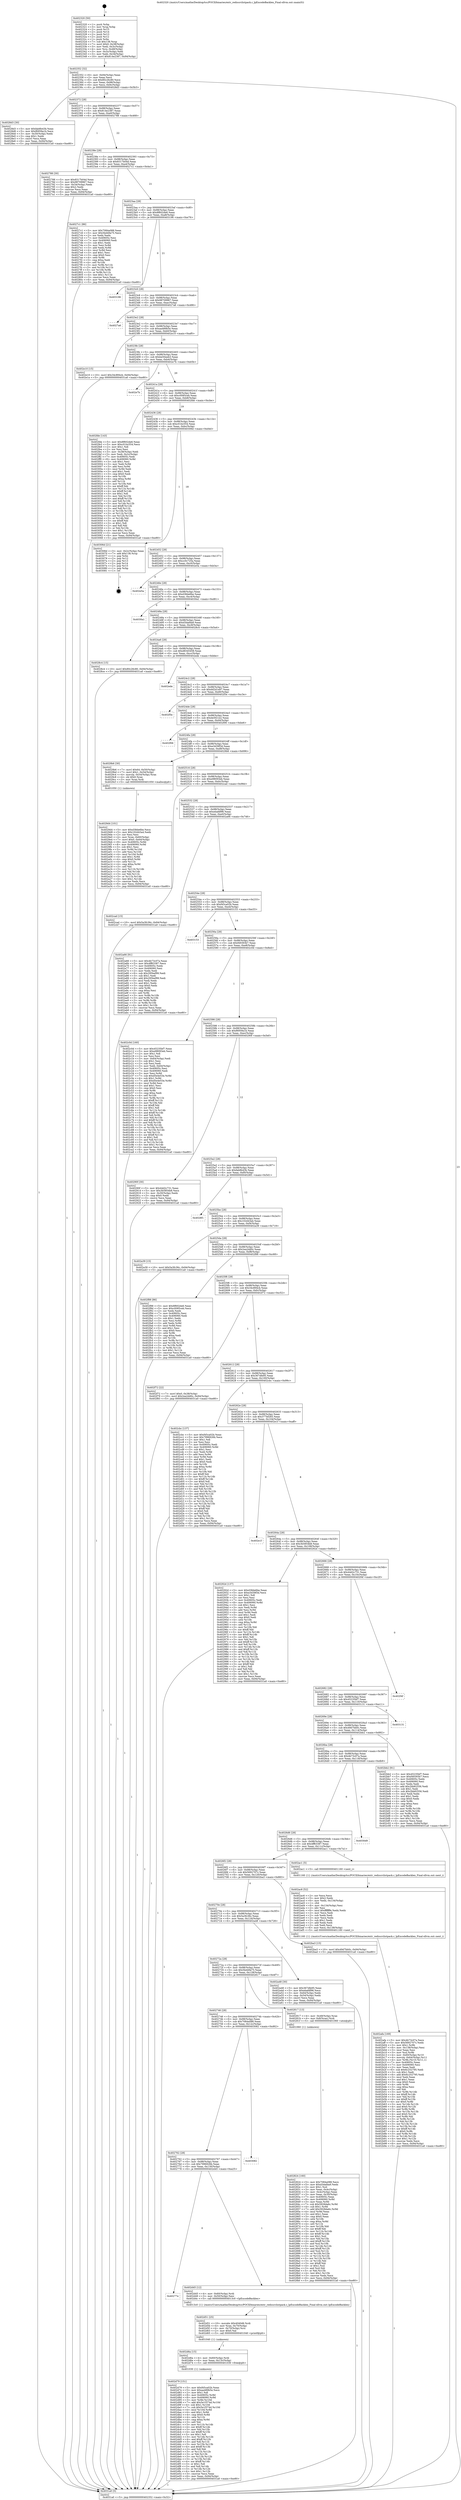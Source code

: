 digraph "0x402320" {
  label = "0x402320 (/mnt/c/Users/mathe/Desktop/tcc/POCII/binaries/extr_redissrclistpack.c_lpEncodeBacklen_Final-ollvm.out::main(0))"
  labelloc = "t"
  node[shape=record]

  Entry [label="",width=0.3,height=0.3,shape=circle,fillcolor=black,style=filled]
  "0x402352" [label="{
     0x402352 [32]\l
     | [instrs]\l
     &nbsp;&nbsp;0x402352 \<+6\>: mov -0x94(%rbp),%eax\l
     &nbsp;&nbsp;0x402358 \<+2\>: mov %eax,%ecx\l
     &nbsp;&nbsp;0x40235a \<+6\>: sub $0x80c26c80,%ecx\l
     &nbsp;&nbsp;0x402360 \<+6\>: mov %eax,-0x98(%rbp)\l
     &nbsp;&nbsp;0x402366 \<+6\>: mov %ecx,-0x9c(%rbp)\l
     &nbsp;&nbsp;0x40236c \<+6\>: je 00000000004028d3 \<main+0x5b3\>\l
  }"]
  "0x4028d3" [label="{
     0x4028d3 [30]\l
     | [instrs]\l
     &nbsp;&nbsp;0x4028d3 \<+5\>: mov $0xfab8b43b,%eax\l
     &nbsp;&nbsp;0x4028d8 \<+5\>: mov $0xf6959a1b,%ecx\l
     &nbsp;&nbsp;0x4028dd \<+3\>: mov -0x30(%rbp),%edx\l
     &nbsp;&nbsp;0x4028e0 \<+3\>: cmp $0x1,%edx\l
     &nbsp;&nbsp;0x4028e3 \<+3\>: cmovl %ecx,%eax\l
     &nbsp;&nbsp;0x4028e6 \<+6\>: mov %eax,-0x94(%rbp)\l
     &nbsp;&nbsp;0x4028ec \<+5\>: jmp 00000000004031a0 \<main+0xe80\>\l
  }"]
  "0x402372" [label="{
     0x402372 [28]\l
     | [instrs]\l
     &nbsp;&nbsp;0x402372 \<+5\>: jmp 0000000000402377 \<main+0x57\>\l
     &nbsp;&nbsp;0x402377 \<+6\>: mov -0x98(%rbp),%eax\l
     &nbsp;&nbsp;0x40237d \<+5\>: sub $0x814e2387,%eax\l
     &nbsp;&nbsp;0x402382 \<+6\>: mov %eax,-0xa0(%rbp)\l
     &nbsp;&nbsp;0x402388 \<+6\>: je 0000000000402788 \<main+0x468\>\l
  }"]
  Exit [label="",width=0.3,height=0.3,shape=circle,fillcolor=black,style=filled,peripheries=2]
  "0x402788" [label="{
     0x402788 [30]\l
     | [instrs]\l
     &nbsp;&nbsp;0x402788 \<+5\>: mov $0x8317b04d,%eax\l
     &nbsp;&nbsp;0x40278d \<+5\>: mov $0x98709967,%ecx\l
     &nbsp;&nbsp;0x402792 \<+3\>: mov -0x34(%rbp),%edx\l
     &nbsp;&nbsp;0x402795 \<+3\>: cmp $0x2,%edx\l
     &nbsp;&nbsp;0x402798 \<+3\>: cmovne %ecx,%eax\l
     &nbsp;&nbsp;0x40279b \<+6\>: mov %eax,-0x94(%rbp)\l
     &nbsp;&nbsp;0x4027a1 \<+5\>: jmp 00000000004031a0 \<main+0xe80\>\l
  }"]
  "0x40238e" [label="{
     0x40238e [28]\l
     | [instrs]\l
     &nbsp;&nbsp;0x40238e \<+5\>: jmp 0000000000402393 \<main+0x73\>\l
     &nbsp;&nbsp;0x402393 \<+6\>: mov -0x98(%rbp),%eax\l
     &nbsp;&nbsp;0x402399 \<+5\>: sub $0x8317b04d,%eax\l
     &nbsp;&nbsp;0x40239e \<+6\>: mov %eax,-0xa4(%rbp)\l
     &nbsp;&nbsp;0x4023a4 \<+6\>: je 00000000004027c1 \<main+0x4a1\>\l
  }"]
  "0x4031a0" [label="{
     0x4031a0 [5]\l
     | [instrs]\l
     &nbsp;&nbsp;0x4031a0 \<+5\>: jmp 0000000000402352 \<main+0x32\>\l
  }"]
  "0x402320" [label="{
     0x402320 [50]\l
     | [instrs]\l
     &nbsp;&nbsp;0x402320 \<+1\>: push %rbp\l
     &nbsp;&nbsp;0x402321 \<+3\>: mov %rsp,%rbp\l
     &nbsp;&nbsp;0x402324 \<+2\>: push %r15\l
     &nbsp;&nbsp;0x402326 \<+2\>: push %r14\l
     &nbsp;&nbsp;0x402328 \<+2\>: push %r13\l
     &nbsp;&nbsp;0x40232a \<+2\>: push %r12\l
     &nbsp;&nbsp;0x40232c \<+1\>: push %rbx\l
     &nbsp;&nbsp;0x40232d \<+7\>: sub $0x138,%rsp\l
     &nbsp;&nbsp;0x402334 \<+7\>: movl $0x0,-0x38(%rbp)\l
     &nbsp;&nbsp;0x40233b \<+3\>: mov %edi,-0x3c(%rbp)\l
     &nbsp;&nbsp;0x40233e \<+4\>: mov %rsi,-0x48(%rbp)\l
     &nbsp;&nbsp;0x402342 \<+3\>: mov -0x3c(%rbp),%edi\l
     &nbsp;&nbsp;0x402345 \<+3\>: mov %edi,-0x34(%rbp)\l
     &nbsp;&nbsp;0x402348 \<+10\>: movl $0x814e2387,-0x94(%rbp)\l
  }"]
  "0x402d79" [label="{
     0x402d79 [151]\l
     | [instrs]\l
     &nbsp;&nbsp;0x402d79 \<+5\>: mov $0xf45ca02b,%eax\l
     &nbsp;&nbsp;0x402d7e \<+5\>: mov $0xaa489b5e,%ecx\l
     &nbsp;&nbsp;0x402d83 \<+2\>: mov $0x1,%dl\l
     &nbsp;&nbsp;0x402d85 \<+8\>: mov 0x40605c,%r8d\l
     &nbsp;&nbsp;0x402d8d \<+8\>: mov 0x406060,%r9d\l
     &nbsp;&nbsp;0x402d95 \<+3\>: mov %r8d,%r10d\l
     &nbsp;&nbsp;0x402d98 \<+7\>: add $0x5e1f374d,%r10d\l
     &nbsp;&nbsp;0x402d9f \<+4\>: sub $0x1,%r10d\l
     &nbsp;&nbsp;0x402da3 \<+7\>: sub $0x5e1f374d,%r10d\l
     &nbsp;&nbsp;0x402daa \<+4\>: imul %r10d,%r8d\l
     &nbsp;&nbsp;0x402dae \<+4\>: and $0x1,%r8d\l
     &nbsp;&nbsp;0x402db2 \<+4\>: cmp $0x0,%r8d\l
     &nbsp;&nbsp;0x402db6 \<+4\>: sete %r11b\l
     &nbsp;&nbsp;0x402dba \<+4\>: cmp $0xa,%r9d\l
     &nbsp;&nbsp;0x402dbe \<+3\>: setl %bl\l
     &nbsp;&nbsp;0x402dc1 \<+3\>: mov %r11b,%r14b\l
     &nbsp;&nbsp;0x402dc4 \<+4\>: xor $0xff,%r14b\l
     &nbsp;&nbsp;0x402dc8 \<+3\>: mov %bl,%r15b\l
     &nbsp;&nbsp;0x402dcb \<+4\>: xor $0xff,%r15b\l
     &nbsp;&nbsp;0x402dcf \<+3\>: xor $0x1,%dl\l
     &nbsp;&nbsp;0x402dd2 \<+3\>: mov %r14b,%r12b\l
     &nbsp;&nbsp;0x402dd5 \<+4\>: and $0xff,%r12b\l
     &nbsp;&nbsp;0x402dd9 \<+3\>: and %dl,%r11b\l
     &nbsp;&nbsp;0x402ddc \<+3\>: mov %r15b,%r13b\l
     &nbsp;&nbsp;0x402ddf \<+4\>: and $0xff,%r13b\l
     &nbsp;&nbsp;0x402de3 \<+2\>: and %dl,%bl\l
     &nbsp;&nbsp;0x402de5 \<+3\>: or %r11b,%r12b\l
     &nbsp;&nbsp;0x402de8 \<+3\>: or %bl,%r13b\l
     &nbsp;&nbsp;0x402deb \<+3\>: xor %r13b,%r12b\l
     &nbsp;&nbsp;0x402dee \<+3\>: or %r15b,%r14b\l
     &nbsp;&nbsp;0x402df1 \<+4\>: xor $0xff,%r14b\l
     &nbsp;&nbsp;0x402df5 \<+3\>: or $0x1,%dl\l
     &nbsp;&nbsp;0x402df8 \<+3\>: and %dl,%r14b\l
     &nbsp;&nbsp;0x402dfb \<+3\>: or %r14b,%r12b\l
     &nbsp;&nbsp;0x402dfe \<+4\>: test $0x1,%r12b\l
     &nbsp;&nbsp;0x402e02 \<+3\>: cmovne %ecx,%eax\l
     &nbsp;&nbsp;0x402e05 \<+6\>: mov %eax,-0x94(%rbp)\l
     &nbsp;&nbsp;0x402e0b \<+5\>: jmp 00000000004031a0 \<main+0xe80\>\l
  }"]
  "0x4027c1" [label="{
     0x4027c1 [86]\l
     | [instrs]\l
     &nbsp;&nbsp;0x4027c1 \<+5\>: mov $0x7084a088,%eax\l
     &nbsp;&nbsp;0x4027c6 \<+5\>: mov $0x5bd49a75,%ecx\l
     &nbsp;&nbsp;0x4027cb \<+2\>: xor %edx,%edx\l
     &nbsp;&nbsp;0x4027cd \<+7\>: mov 0x40605c,%esi\l
     &nbsp;&nbsp;0x4027d4 \<+7\>: mov 0x406060,%edi\l
     &nbsp;&nbsp;0x4027db \<+3\>: sub $0x1,%edx\l
     &nbsp;&nbsp;0x4027de \<+3\>: mov %esi,%r8d\l
     &nbsp;&nbsp;0x4027e1 \<+3\>: add %edx,%r8d\l
     &nbsp;&nbsp;0x4027e4 \<+4\>: imul %r8d,%esi\l
     &nbsp;&nbsp;0x4027e8 \<+3\>: and $0x1,%esi\l
     &nbsp;&nbsp;0x4027eb \<+3\>: cmp $0x0,%esi\l
     &nbsp;&nbsp;0x4027ee \<+4\>: sete %r9b\l
     &nbsp;&nbsp;0x4027f2 \<+3\>: cmp $0xa,%edi\l
     &nbsp;&nbsp;0x4027f5 \<+4\>: setl %r10b\l
     &nbsp;&nbsp;0x4027f9 \<+3\>: mov %r9b,%r11b\l
     &nbsp;&nbsp;0x4027fc \<+3\>: and %r10b,%r11b\l
     &nbsp;&nbsp;0x4027ff \<+3\>: xor %r10b,%r9b\l
     &nbsp;&nbsp;0x402802 \<+3\>: or %r9b,%r11b\l
     &nbsp;&nbsp;0x402805 \<+4\>: test $0x1,%r11b\l
     &nbsp;&nbsp;0x402809 \<+3\>: cmovne %ecx,%eax\l
     &nbsp;&nbsp;0x40280c \<+6\>: mov %eax,-0x94(%rbp)\l
     &nbsp;&nbsp;0x402812 \<+5\>: jmp 00000000004031a0 \<main+0xe80\>\l
  }"]
  "0x4023aa" [label="{
     0x4023aa [28]\l
     | [instrs]\l
     &nbsp;&nbsp;0x4023aa \<+5\>: jmp 00000000004023af \<main+0x8f\>\l
     &nbsp;&nbsp;0x4023af \<+6\>: mov -0x98(%rbp),%eax\l
     &nbsp;&nbsp;0x4023b5 \<+5\>: sub $0x8f602de6,%eax\l
     &nbsp;&nbsp;0x4023ba \<+6\>: mov %eax,-0xa8(%rbp)\l
     &nbsp;&nbsp;0x4023c0 \<+6\>: je 0000000000403196 \<main+0xe76\>\l
  }"]
  "0x402d6a" [label="{
     0x402d6a [15]\l
     | [instrs]\l
     &nbsp;&nbsp;0x402d6a \<+4\>: mov -0x60(%rbp),%rdi\l
     &nbsp;&nbsp;0x402d6e \<+6\>: mov %eax,-0x13c(%rbp)\l
     &nbsp;&nbsp;0x402d74 \<+5\>: call 0000000000401030 \<free@plt\>\l
     | [calls]\l
     &nbsp;&nbsp;0x401030 \{1\} (unknown)\l
  }"]
  "0x403196" [label="{
     0x403196\l
  }", style=dashed]
  "0x4023c6" [label="{
     0x4023c6 [28]\l
     | [instrs]\l
     &nbsp;&nbsp;0x4023c6 \<+5\>: jmp 00000000004023cb \<main+0xab\>\l
     &nbsp;&nbsp;0x4023cb \<+6\>: mov -0x98(%rbp),%eax\l
     &nbsp;&nbsp;0x4023d1 \<+5\>: sub $0x98709967,%eax\l
     &nbsp;&nbsp;0x4023d6 \<+6\>: mov %eax,-0xac(%rbp)\l
     &nbsp;&nbsp;0x4023dc \<+6\>: je 00000000004027a6 \<main+0x486\>\l
  }"]
  "0x402d51" [label="{
     0x402d51 [25]\l
     | [instrs]\l
     &nbsp;&nbsp;0x402d51 \<+10\>: movabs $0x4040d6,%rdi\l
     &nbsp;&nbsp;0x402d5b \<+4\>: mov %rax,-0x70(%rbp)\l
     &nbsp;&nbsp;0x402d5f \<+4\>: mov -0x70(%rbp),%rsi\l
     &nbsp;&nbsp;0x402d63 \<+2\>: mov $0x0,%al\l
     &nbsp;&nbsp;0x402d65 \<+5\>: call 0000000000401040 \<printf@plt\>\l
     | [calls]\l
     &nbsp;&nbsp;0x401040 \{1\} (unknown)\l
  }"]
  "0x4027a6" [label="{
     0x4027a6\l
  }", style=dashed]
  "0x4023e2" [label="{
     0x4023e2 [28]\l
     | [instrs]\l
     &nbsp;&nbsp;0x4023e2 \<+5\>: jmp 00000000004023e7 \<main+0xc7\>\l
     &nbsp;&nbsp;0x4023e7 \<+6\>: mov -0x98(%rbp),%eax\l
     &nbsp;&nbsp;0x4023ed \<+5\>: sub $0xaa489b5e,%eax\l
     &nbsp;&nbsp;0x4023f2 \<+6\>: mov %eax,-0xb0(%rbp)\l
     &nbsp;&nbsp;0x4023f8 \<+6\>: je 0000000000402e10 \<main+0xaf0\>\l
  }"]
  "0x40277e" [label="{
     0x40277e\l
  }", style=dashed]
  "0x402e10" [label="{
     0x402e10 [15]\l
     | [instrs]\l
     &nbsp;&nbsp;0x402e10 \<+10\>: movl $0x34c894cb,-0x94(%rbp)\l
     &nbsp;&nbsp;0x402e1a \<+5\>: jmp 00000000004031a0 \<main+0xe80\>\l
  }"]
  "0x4023fe" [label="{
     0x4023fe [28]\l
     | [instrs]\l
     &nbsp;&nbsp;0x4023fe \<+5\>: jmp 0000000000402403 \<main+0xe3\>\l
     &nbsp;&nbsp;0x402403 \<+6\>: mov -0x98(%rbp),%eax\l
     &nbsp;&nbsp;0x402409 \<+5\>: sub $0xbe50eeb3,%eax\l
     &nbsp;&nbsp;0x40240e \<+6\>: mov %eax,-0xb4(%rbp)\l
     &nbsp;&nbsp;0x402414 \<+6\>: je 0000000000402e7b \<main+0xb5b\>\l
  }"]
  "0x402d45" [label="{
     0x402d45 [12]\l
     | [instrs]\l
     &nbsp;&nbsp;0x402d45 \<+4\>: mov -0x60(%rbp),%rdi\l
     &nbsp;&nbsp;0x402d49 \<+3\>: mov -0x50(%rbp),%esi\l
     &nbsp;&nbsp;0x402d4c \<+5\>: call 00000000004013c0 \<lpEncodeBacklen\>\l
     | [calls]\l
     &nbsp;&nbsp;0x4013c0 \{1\} (/mnt/c/Users/mathe/Desktop/tcc/POCII/binaries/extr_redissrclistpack.c_lpEncodeBacklen_Final-ollvm.out::lpEncodeBacklen)\l
  }"]
  "0x402e7b" [label="{
     0x402e7b\l
  }", style=dashed]
  "0x40241a" [label="{
     0x40241a [28]\l
     | [instrs]\l
     &nbsp;&nbsp;0x40241a \<+5\>: jmp 000000000040241f \<main+0xff\>\l
     &nbsp;&nbsp;0x40241f \<+6\>: mov -0x98(%rbp),%eax\l
     &nbsp;&nbsp;0x402425 \<+5\>: sub $0xc0085ceb,%eax\l
     &nbsp;&nbsp;0x40242a \<+6\>: mov %eax,-0xb8(%rbp)\l
     &nbsp;&nbsp;0x402430 \<+6\>: je 0000000000402fde \<main+0xcbe\>\l
  }"]
  "0x402762" [label="{
     0x402762 [28]\l
     | [instrs]\l
     &nbsp;&nbsp;0x402762 \<+5\>: jmp 0000000000402767 \<main+0x447\>\l
     &nbsp;&nbsp;0x402767 \<+6\>: mov -0x98(%rbp),%eax\l
     &nbsp;&nbsp;0x40276d \<+5\>: sub $0x7996926b,%eax\l
     &nbsp;&nbsp;0x402772 \<+6\>: mov %eax,-0x130(%rbp)\l
     &nbsp;&nbsp;0x402778 \<+6\>: je 0000000000402d45 \<main+0xa25\>\l
  }"]
  "0x402fde" [label="{
     0x402fde [143]\l
     | [instrs]\l
     &nbsp;&nbsp;0x402fde \<+5\>: mov $0x8f602de6,%eax\l
     &nbsp;&nbsp;0x402fe3 \<+5\>: mov $0xc01bc554,%ecx\l
     &nbsp;&nbsp;0x402fe8 \<+2\>: mov $0x1,%dl\l
     &nbsp;&nbsp;0x402fea \<+2\>: xor %esi,%esi\l
     &nbsp;&nbsp;0x402fec \<+3\>: mov -0x38(%rbp),%edi\l
     &nbsp;&nbsp;0x402fef \<+3\>: mov %edi,-0x2c(%rbp)\l
     &nbsp;&nbsp;0x402ff2 \<+7\>: mov 0x40605c,%edi\l
     &nbsp;&nbsp;0x402ff9 \<+8\>: mov 0x406060,%r8d\l
     &nbsp;&nbsp;0x403001 \<+3\>: sub $0x1,%esi\l
     &nbsp;&nbsp;0x403004 \<+3\>: mov %edi,%r9d\l
     &nbsp;&nbsp;0x403007 \<+3\>: add %esi,%r9d\l
     &nbsp;&nbsp;0x40300a \<+4\>: imul %r9d,%edi\l
     &nbsp;&nbsp;0x40300e \<+3\>: and $0x1,%edi\l
     &nbsp;&nbsp;0x403011 \<+3\>: cmp $0x0,%edi\l
     &nbsp;&nbsp;0x403014 \<+4\>: sete %r10b\l
     &nbsp;&nbsp;0x403018 \<+4\>: cmp $0xa,%r8d\l
     &nbsp;&nbsp;0x40301c \<+4\>: setl %r11b\l
     &nbsp;&nbsp;0x403020 \<+3\>: mov %r10b,%bl\l
     &nbsp;&nbsp;0x403023 \<+3\>: xor $0xff,%bl\l
     &nbsp;&nbsp;0x403026 \<+3\>: mov %r11b,%r14b\l
     &nbsp;&nbsp;0x403029 \<+4\>: xor $0xff,%r14b\l
     &nbsp;&nbsp;0x40302d \<+3\>: xor $0x1,%dl\l
     &nbsp;&nbsp;0x403030 \<+3\>: mov %bl,%r15b\l
     &nbsp;&nbsp;0x403033 \<+4\>: and $0xff,%r15b\l
     &nbsp;&nbsp;0x403037 \<+3\>: and %dl,%r10b\l
     &nbsp;&nbsp;0x40303a \<+3\>: mov %r14b,%r12b\l
     &nbsp;&nbsp;0x40303d \<+4\>: and $0xff,%r12b\l
     &nbsp;&nbsp;0x403041 \<+3\>: and %dl,%r11b\l
     &nbsp;&nbsp;0x403044 \<+3\>: or %r10b,%r15b\l
     &nbsp;&nbsp;0x403047 \<+3\>: or %r11b,%r12b\l
     &nbsp;&nbsp;0x40304a \<+3\>: xor %r12b,%r15b\l
     &nbsp;&nbsp;0x40304d \<+3\>: or %r14b,%bl\l
     &nbsp;&nbsp;0x403050 \<+3\>: xor $0xff,%bl\l
     &nbsp;&nbsp;0x403053 \<+3\>: or $0x1,%dl\l
     &nbsp;&nbsp;0x403056 \<+2\>: and %dl,%bl\l
     &nbsp;&nbsp;0x403058 \<+3\>: or %bl,%r15b\l
     &nbsp;&nbsp;0x40305b \<+4\>: test $0x1,%r15b\l
     &nbsp;&nbsp;0x40305f \<+3\>: cmovne %ecx,%eax\l
     &nbsp;&nbsp;0x403062 \<+6\>: mov %eax,-0x94(%rbp)\l
     &nbsp;&nbsp;0x403068 \<+5\>: jmp 00000000004031a0 \<main+0xe80\>\l
  }"]
  "0x402436" [label="{
     0x402436 [28]\l
     | [instrs]\l
     &nbsp;&nbsp;0x402436 \<+5\>: jmp 000000000040243b \<main+0x11b\>\l
     &nbsp;&nbsp;0x40243b \<+6\>: mov -0x98(%rbp),%eax\l
     &nbsp;&nbsp;0x402441 \<+5\>: sub $0xc01bc554,%eax\l
     &nbsp;&nbsp;0x402446 \<+6\>: mov %eax,-0xbc(%rbp)\l
     &nbsp;&nbsp;0x40244c \<+6\>: je 000000000040306d \<main+0xd4d\>\l
  }"]
  "0x403082" [label="{
     0x403082\l
  }", style=dashed]
  "0x40306d" [label="{
     0x40306d [21]\l
     | [instrs]\l
     &nbsp;&nbsp;0x40306d \<+3\>: mov -0x2c(%rbp),%eax\l
     &nbsp;&nbsp;0x403070 \<+7\>: add $0x138,%rsp\l
     &nbsp;&nbsp;0x403077 \<+1\>: pop %rbx\l
     &nbsp;&nbsp;0x403078 \<+2\>: pop %r12\l
     &nbsp;&nbsp;0x40307a \<+2\>: pop %r13\l
     &nbsp;&nbsp;0x40307c \<+2\>: pop %r14\l
     &nbsp;&nbsp;0x40307e \<+2\>: pop %r15\l
     &nbsp;&nbsp;0x403080 \<+1\>: pop %rbp\l
     &nbsp;&nbsp;0x403081 \<+1\>: ret\l
  }"]
  "0x402452" [label="{
     0x402452 [28]\l
     | [instrs]\l
     &nbsp;&nbsp;0x402452 \<+5\>: jmp 0000000000402457 \<main+0x137\>\l
     &nbsp;&nbsp;0x402457 \<+6\>: mov -0x98(%rbp),%eax\l
     &nbsp;&nbsp;0x40245d \<+5\>: sub $0xcc0c725a,%eax\l
     &nbsp;&nbsp;0x402462 \<+6\>: mov %eax,-0xc0(%rbp)\l
     &nbsp;&nbsp;0x402468 \<+6\>: je 0000000000402e5a \<main+0xb3a\>\l
  }"]
  "0x402afa" [label="{
     0x402afa [169]\l
     | [instrs]\l
     &nbsp;&nbsp;0x402afa \<+5\>: mov $0x4b73c07a,%ecx\l
     &nbsp;&nbsp;0x402aff \<+5\>: mov $0x5692707c,%edx\l
     &nbsp;&nbsp;0x402b04 \<+3\>: mov $0x1,%r8b\l
     &nbsp;&nbsp;0x402b07 \<+6\>: mov -0x138(%rbp),%esi\l
     &nbsp;&nbsp;0x402b0d \<+3\>: imul %eax,%esi\l
     &nbsp;&nbsp;0x402b10 \<+3\>: mov %sil,%r9b\l
     &nbsp;&nbsp;0x402b13 \<+4\>: mov -0x60(%rbp),%r10\l
     &nbsp;&nbsp;0x402b17 \<+4\>: movslq -0x64(%rbp),%r11\l
     &nbsp;&nbsp;0x402b1b \<+4\>: mov %r9b,(%r10,%r11,1)\l
     &nbsp;&nbsp;0x402b1f \<+7\>: mov 0x40605c,%eax\l
     &nbsp;&nbsp;0x402b26 \<+7\>: mov 0x406060,%esi\l
     &nbsp;&nbsp;0x402b2d \<+2\>: mov %eax,%edi\l
     &nbsp;&nbsp;0x402b2f \<+6\>: sub $0x6c252795,%edi\l
     &nbsp;&nbsp;0x402b35 \<+3\>: sub $0x1,%edi\l
     &nbsp;&nbsp;0x402b38 \<+6\>: add $0x6c252795,%edi\l
     &nbsp;&nbsp;0x402b3e \<+3\>: imul %edi,%eax\l
     &nbsp;&nbsp;0x402b41 \<+3\>: and $0x1,%eax\l
     &nbsp;&nbsp;0x402b44 \<+3\>: cmp $0x0,%eax\l
     &nbsp;&nbsp;0x402b47 \<+4\>: sete %r9b\l
     &nbsp;&nbsp;0x402b4b \<+3\>: cmp $0xa,%esi\l
     &nbsp;&nbsp;0x402b4e \<+3\>: setl %bl\l
     &nbsp;&nbsp;0x402b51 \<+3\>: mov %r9b,%r14b\l
     &nbsp;&nbsp;0x402b54 \<+4\>: xor $0xff,%r14b\l
     &nbsp;&nbsp;0x402b58 \<+3\>: mov %bl,%r15b\l
     &nbsp;&nbsp;0x402b5b \<+4\>: xor $0xff,%r15b\l
     &nbsp;&nbsp;0x402b5f \<+4\>: xor $0x0,%r8b\l
     &nbsp;&nbsp;0x402b63 \<+3\>: mov %r14b,%r12b\l
     &nbsp;&nbsp;0x402b66 \<+4\>: and $0x0,%r12b\l
     &nbsp;&nbsp;0x402b6a \<+3\>: and %r8b,%r9b\l
     &nbsp;&nbsp;0x402b6d \<+3\>: mov %r15b,%r13b\l
     &nbsp;&nbsp;0x402b70 \<+4\>: and $0x0,%r13b\l
     &nbsp;&nbsp;0x402b74 \<+3\>: and %r8b,%bl\l
     &nbsp;&nbsp;0x402b77 \<+3\>: or %r9b,%r12b\l
     &nbsp;&nbsp;0x402b7a \<+3\>: or %bl,%r13b\l
     &nbsp;&nbsp;0x402b7d \<+3\>: xor %r13b,%r12b\l
     &nbsp;&nbsp;0x402b80 \<+3\>: or %r15b,%r14b\l
     &nbsp;&nbsp;0x402b83 \<+4\>: xor $0xff,%r14b\l
     &nbsp;&nbsp;0x402b87 \<+4\>: or $0x0,%r8b\l
     &nbsp;&nbsp;0x402b8b \<+3\>: and %r8b,%r14b\l
     &nbsp;&nbsp;0x402b8e \<+3\>: or %r14b,%r12b\l
     &nbsp;&nbsp;0x402b91 \<+4\>: test $0x1,%r12b\l
     &nbsp;&nbsp;0x402b95 \<+3\>: cmovne %edx,%ecx\l
     &nbsp;&nbsp;0x402b98 \<+6\>: mov %ecx,-0x94(%rbp)\l
     &nbsp;&nbsp;0x402b9e \<+5\>: jmp 00000000004031a0 \<main+0xe80\>\l
  }"]
  "0x402e5a" [label="{
     0x402e5a\l
  }", style=dashed]
  "0x40246e" [label="{
     0x40246e [28]\l
     | [instrs]\l
     &nbsp;&nbsp;0x40246e \<+5\>: jmp 0000000000402473 \<main+0x153\>\l
     &nbsp;&nbsp;0x402473 \<+6\>: mov -0x98(%rbp),%eax\l
     &nbsp;&nbsp;0x402479 \<+5\>: sub $0xd38de6be,%eax\l
     &nbsp;&nbsp;0x40247e \<+6\>: mov %eax,-0xc4(%rbp)\l
     &nbsp;&nbsp;0x402484 \<+6\>: je 00000000004030a1 \<main+0xd81\>\l
  }"]
  "0x402ac6" [label="{
     0x402ac6 [52]\l
     | [instrs]\l
     &nbsp;&nbsp;0x402ac6 \<+2\>: xor %ecx,%ecx\l
     &nbsp;&nbsp;0x402ac8 \<+5\>: mov $0x2,%edx\l
     &nbsp;&nbsp;0x402acd \<+6\>: mov %edx,-0x134(%rbp)\l
     &nbsp;&nbsp;0x402ad3 \<+1\>: cltd\l
     &nbsp;&nbsp;0x402ad4 \<+6\>: mov -0x134(%rbp),%esi\l
     &nbsp;&nbsp;0x402ada \<+2\>: idiv %esi\l
     &nbsp;&nbsp;0x402adc \<+6\>: imul $0xfffffffe,%edx,%edx\l
     &nbsp;&nbsp;0x402ae2 \<+2\>: mov %ecx,%edi\l
     &nbsp;&nbsp;0x402ae4 \<+2\>: sub %edx,%edi\l
     &nbsp;&nbsp;0x402ae6 \<+2\>: mov %ecx,%edx\l
     &nbsp;&nbsp;0x402ae8 \<+3\>: sub $0x1,%edx\l
     &nbsp;&nbsp;0x402aeb \<+2\>: add %edx,%edi\l
     &nbsp;&nbsp;0x402aed \<+2\>: sub %edi,%ecx\l
     &nbsp;&nbsp;0x402aef \<+6\>: mov %ecx,-0x138(%rbp)\l
     &nbsp;&nbsp;0x402af5 \<+5\>: call 0000000000401160 \<next_i\>\l
     | [calls]\l
     &nbsp;&nbsp;0x401160 \{1\} (/mnt/c/Users/mathe/Desktop/tcc/POCII/binaries/extr_redissrclistpack.c_lpEncodeBacklen_Final-ollvm.out::next_i)\l
  }"]
  "0x4030a1" [label="{
     0x4030a1\l
  }", style=dashed]
  "0x40248a" [label="{
     0x40248a [28]\l
     | [instrs]\l
     &nbsp;&nbsp;0x40248a \<+5\>: jmp 000000000040248f \<main+0x16f\>\l
     &nbsp;&nbsp;0x40248f \<+6\>: mov -0x98(%rbp),%eax\l
     &nbsp;&nbsp;0x402495 \<+5\>: sub $0xd3dafda9,%eax\l
     &nbsp;&nbsp;0x40249a \<+6\>: mov %eax,-0xc8(%rbp)\l
     &nbsp;&nbsp;0x4024a0 \<+6\>: je 00000000004028c4 \<main+0x5a4\>\l
  }"]
  "0x4029d4" [label="{
     0x4029d4 [101]\l
     | [instrs]\l
     &nbsp;&nbsp;0x4029d4 \<+5\>: mov $0xd38de6be,%ecx\l
     &nbsp;&nbsp;0x4029d9 \<+5\>: mov $0x102d43a4,%edx\l
     &nbsp;&nbsp;0x4029de \<+2\>: xor %esi,%esi\l
     &nbsp;&nbsp;0x4029e0 \<+4\>: mov %rax,-0x60(%rbp)\l
     &nbsp;&nbsp;0x4029e4 \<+7\>: movl $0x0,-0x64(%rbp)\l
     &nbsp;&nbsp;0x4029eb \<+8\>: mov 0x40605c,%r8d\l
     &nbsp;&nbsp;0x4029f3 \<+8\>: mov 0x406060,%r9d\l
     &nbsp;&nbsp;0x4029fb \<+3\>: sub $0x1,%esi\l
     &nbsp;&nbsp;0x4029fe \<+3\>: mov %r8d,%r10d\l
     &nbsp;&nbsp;0x402a01 \<+3\>: add %esi,%r10d\l
     &nbsp;&nbsp;0x402a04 \<+4\>: imul %r10d,%r8d\l
     &nbsp;&nbsp;0x402a08 \<+4\>: and $0x1,%r8d\l
     &nbsp;&nbsp;0x402a0c \<+4\>: cmp $0x0,%r8d\l
     &nbsp;&nbsp;0x402a10 \<+4\>: sete %r11b\l
     &nbsp;&nbsp;0x402a14 \<+4\>: cmp $0xa,%r9d\l
     &nbsp;&nbsp;0x402a18 \<+3\>: setl %bl\l
     &nbsp;&nbsp;0x402a1b \<+3\>: mov %r11b,%r14b\l
     &nbsp;&nbsp;0x402a1e \<+3\>: and %bl,%r14b\l
     &nbsp;&nbsp;0x402a21 \<+3\>: xor %bl,%r11b\l
     &nbsp;&nbsp;0x402a24 \<+3\>: or %r11b,%r14b\l
     &nbsp;&nbsp;0x402a27 \<+4\>: test $0x1,%r14b\l
     &nbsp;&nbsp;0x402a2b \<+3\>: cmovne %edx,%ecx\l
     &nbsp;&nbsp;0x402a2e \<+6\>: mov %ecx,-0x94(%rbp)\l
     &nbsp;&nbsp;0x402a34 \<+5\>: jmp 00000000004031a0 \<main+0xe80\>\l
  }"]
  "0x4028c4" [label="{
     0x4028c4 [15]\l
     | [instrs]\l
     &nbsp;&nbsp;0x4028c4 \<+10\>: movl $0x80c26c80,-0x94(%rbp)\l
     &nbsp;&nbsp;0x4028ce \<+5\>: jmp 00000000004031a0 \<main+0xe80\>\l
  }"]
  "0x4024a6" [label="{
     0x4024a6 [28]\l
     | [instrs]\l
     &nbsp;&nbsp;0x4024a6 \<+5\>: jmp 00000000004024ab \<main+0x18b\>\l
     &nbsp;&nbsp;0x4024ab \<+6\>: mov -0x98(%rbp),%eax\l
     &nbsp;&nbsp;0x4024b1 \<+5\>: sub $0xd8345458,%eax\l
     &nbsp;&nbsp;0x4024b6 \<+6\>: mov %eax,-0xcc(%rbp)\l
     &nbsp;&nbsp;0x4024bc \<+6\>: je 0000000000402ede \<main+0xbbe\>\l
  }"]
  "0x402824" [label="{
     0x402824 [160]\l
     | [instrs]\l
     &nbsp;&nbsp;0x402824 \<+5\>: mov $0x7084a088,%ecx\l
     &nbsp;&nbsp;0x402829 \<+5\>: mov $0xd3dafda9,%edx\l
     &nbsp;&nbsp;0x40282e \<+3\>: mov $0x1,%sil\l
     &nbsp;&nbsp;0x402831 \<+3\>: mov %eax,-0x4c(%rbp)\l
     &nbsp;&nbsp;0x402834 \<+3\>: mov -0x4c(%rbp),%eax\l
     &nbsp;&nbsp;0x402837 \<+3\>: mov %eax,-0x30(%rbp)\l
     &nbsp;&nbsp;0x40283a \<+7\>: mov 0x40605c,%eax\l
     &nbsp;&nbsp;0x402841 \<+8\>: mov 0x406060,%r8d\l
     &nbsp;&nbsp;0x402849 \<+3\>: mov %eax,%r9d\l
     &nbsp;&nbsp;0x40284c \<+7\>: sub $0x5928da6c,%r9d\l
     &nbsp;&nbsp;0x402853 \<+4\>: sub $0x1,%r9d\l
     &nbsp;&nbsp;0x402857 \<+7\>: add $0x5928da6c,%r9d\l
     &nbsp;&nbsp;0x40285e \<+4\>: imul %r9d,%eax\l
     &nbsp;&nbsp;0x402862 \<+3\>: and $0x1,%eax\l
     &nbsp;&nbsp;0x402865 \<+3\>: cmp $0x0,%eax\l
     &nbsp;&nbsp;0x402868 \<+4\>: sete %r10b\l
     &nbsp;&nbsp;0x40286c \<+4\>: cmp $0xa,%r8d\l
     &nbsp;&nbsp;0x402870 \<+4\>: setl %r11b\l
     &nbsp;&nbsp;0x402874 \<+3\>: mov %r10b,%bl\l
     &nbsp;&nbsp;0x402877 \<+3\>: xor $0xff,%bl\l
     &nbsp;&nbsp;0x40287a \<+3\>: mov %r11b,%r14b\l
     &nbsp;&nbsp;0x40287d \<+4\>: xor $0xff,%r14b\l
     &nbsp;&nbsp;0x402881 \<+4\>: xor $0x1,%sil\l
     &nbsp;&nbsp;0x402885 \<+3\>: mov %bl,%r15b\l
     &nbsp;&nbsp;0x402888 \<+4\>: and $0xff,%r15b\l
     &nbsp;&nbsp;0x40288c \<+3\>: and %sil,%r10b\l
     &nbsp;&nbsp;0x40288f \<+3\>: mov %r14b,%r12b\l
     &nbsp;&nbsp;0x402892 \<+4\>: and $0xff,%r12b\l
     &nbsp;&nbsp;0x402896 \<+3\>: and %sil,%r11b\l
     &nbsp;&nbsp;0x402899 \<+3\>: or %r10b,%r15b\l
     &nbsp;&nbsp;0x40289c \<+3\>: or %r11b,%r12b\l
     &nbsp;&nbsp;0x40289f \<+3\>: xor %r12b,%r15b\l
     &nbsp;&nbsp;0x4028a2 \<+3\>: or %r14b,%bl\l
     &nbsp;&nbsp;0x4028a5 \<+3\>: xor $0xff,%bl\l
     &nbsp;&nbsp;0x4028a8 \<+4\>: or $0x1,%sil\l
     &nbsp;&nbsp;0x4028ac \<+3\>: and %sil,%bl\l
     &nbsp;&nbsp;0x4028af \<+3\>: or %bl,%r15b\l
     &nbsp;&nbsp;0x4028b2 \<+4\>: test $0x1,%r15b\l
     &nbsp;&nbsp;0x4028b6 \<+3\>: cmovne %edx,%ecx\l
     &nbsp;&nbsp;0x4028b9 \<+6\>: mov %ecx,-0x94(%rbp)\l
     &nbsp;&nbsp;0x4028bf \<+5\>: jmp 00000000004031a0 \<main+0xe80\>\l
  }"]
  "0x402ede" [label="{
     0x402ede\l
  }", style=dashed]
  "0x4024c2" [label="{
     0x4024c2 [28]\l
     | [instrs]\l
     &nbsp;&nbsp;0x4024c2 \<+5\>: jmp 00000000004024c7 \<main+0x1a7\>\l
     &nbsp;&nbsp;0x4024c7 \<+6\>: mov -0x98(%rbp),%eax\l
     &nbsp;&nbsp;0x4024cd \<+5\>: sub $0xdd2d1e97,%eax\l
     &nbsp;&nbsp;0x4024d2 \<+6\>: mov %eax,-0xd0(%rbp)\l
     &nbsp;&nbsp;0x4024d8 \<+6\>: je 0000000000402f5e \<main+0xc3e\>\l
  }"]
  "0x402746" [label="{
     0x402746 [28]\l
     | [instrs]\l
     &nbsp;&nbsp;0x402746 \<+5\>: jmp 000000000040274b \<main+0x42b\>\l
     &nbsp;&nbsp;0x40274b \<+6\>: mov -0x98(%rbp),%eax\l
     &nbsp;&nbsp;0x402751 \<+5\>: sub $0x7084a088,%eax\l
     &nbsp;&nbsp;0x402756 \<+6\>: mov %eax,-0x12c(%rbp)\l
     &nbsp;&nbsp;0x40275c \<+6\>: je 0000000000403082 \<main+0xd62\>\l
  }"]
  "0x402f5e" [label="{
     0x402f5e\l
  }", style=dashed]
  "0x4024de" [label="{
     0x4024de [28]\l
     | [instrs]\l
     &nbsp;&nbsp;0x4024de \<+5\>: jmp 00000000004024e3 \<main+0x1c3\>\l
     &nbsp;&nbsp;0x4024e3 \<+6\>: mov -0x98(%rbp),%eax\l
     &nbsp;&nbsp;0x4024e9 \<+5\>: sub $0xde5f21e2,%eax\l
     &nbsp;&nbsp;0x4024ee \<+6\>: mov %eax,-0xd4(%rbp)\l
     &nbsp;&nbsp;0x4024f4 \<+6\>: je 0000000000402f06 \<main+0xbe6\>\l
  }"]
  "0x402817" [label="{
     0x402817 [13]\l
     | [instrs]\l
     &nbsp;&nbsp;0x402817 \<+4\>: mov -0x48(%rbp),%rax\l
     &nbsp;&nbsp;0x40281b \<+4\>: mov 0x8(%rax),%rdi\l
     &nbsp;&nbsp;0x40281f \<+5\>: call 0000000000401060 \<atoi@plt\>\l
     | [calls]\l
     &nbsp;&nbsp;0x401060 \{1\} (unknown)\l
  }"]
  "0x402f06" [label="{
     0x402f06\l
  }", style=dashed]
  "0x4024fa" [label="{
     0x4024fa [28]\l
     | [instrs]\l
     &nbsp;&nbsp;0x4024fa \<+5\>: jmp 00000000004024ff \<main+0x1df\>\l
     &nbsp;&nbsp;0x4024ff \<+6\>: mov -0x98(%rbp),%eax\l
     &nbsp;&nbsp;0x402505 \<+5\>: sub $0xe3d39f3d,%eax\l
     &nbsp;&nbsp;0x40250a \<+6\>: mov %eax,-0xd8(%rbp)\l
     &nbsp;&nbsp;0x402510 \<+6\>: je 00000000004029b6 \<main+0x696\>\l
  }"]
  "0x40272a" [label="{
     0x40272a [28]\l
     | [instrs]\l
     &nbsp;&nbsp;0x40272a \<+5\>: jmp 000000000040272f \<main+0x40f\>\l
     &nbsp;&nbsp;0x40272f \<+6\>: mov -0x98(%rbp),%eax\l
     &nbsp;&nbsp;0x402735 \<+5\>: sub $0x5bd49a75,%eax\l
     &nbsp;&nbsp;0x40273a \<+6\>: mov %eax,-0x128(%rbp)\l
     &nbsp;&nbsp;0x402740 \<+6\>: je 0000000000402817 \<main+0x4f7\>\l
  }"]
  "0x4029b6" [label="{
     0x4029b6 [30]\l
     | [instrs]\l
     &nbsp;&nbsp;0x4029b6 \<+7\>: movl $0x64,-0x50(%rbp)\l
     &nbsp;&nbsp;0x4029bd \<+7\>: movl $0x1,-0x54(%rbp)\l
     &nbsp;&nbsp;0x4029c4 \<+4\>: movslq -0x54(%rbp),%rax\l
     &nbsp;&nbsp;0x4029c8 \<+4\>: shl $0x0,%rax\l
     &nbsp;&nbsp;0x4029cc \<+3\>: mov %rax,%rdi\l
     &nbsp;&nbsp;0x4029cf \<+5\>: call 0000000000401050 \<malloc@plt\>\l
     | [calls]\l
     &nbsp;&nbsp;0x401050 \{1\} (unknown)\l
  }"]
  "0x402516" [label="{
     0x402516 [28]\l
     | [instrs]\l
     &nbsp;&nbsp;0x402516 \<+5\>: jmp 000000000040251b \<main+0x1fb\>\l
     &nbsp;&nbsp;0x40251b \<+6\>: mov -0x98(%rbp),%eax\l
     &nbsp;&nbsp;0x402521 \<+5\>: sub $0xe98093eb,%eax\l
     &nbsp;&nbsp;0x402526 \<+6\>: mov %eax,-0xdc(%rbp)\l
     &nbsp;&nbsp;0x40252c \<+6\>: je 0000000000402cad \<main+0x98d\>\l
  }"]
  "0x402a48" [label="{
     0x402a48 [30]\l
     | [instrs]\l
     &nbsp;&nbsp;0x402a48 \<+5\>: mov $0x367dfe95,%eax\l
     &nbsp;&nbsp;0x402a4d \<+5\>: mov $0xebafdf96,%ecx\l
     &nbsp;&nbsp;0x402a52 \<+3\>: mov -0x64(%rbp),%edx\l
     &nbsp;&nbsp;0x402a55 \<+3\>: cmp -0x54(%rbp),%edx\l
     &nbsp;&nbsp;0x402a58 \<+3\>: cmovl %ecx,%eax\l
     &nbsp;&nbsp;0x402a5b \<+6\>: mov %eax,-0x94(%rbp)\l
     &nbsp;&nbsp;0x402a61 \<+5\>: jmp 00000000004031a0 \<main+0xe80\>\l
  }"]
  "0x402cad" [label="{
     0x402cad [15]\l
     | [instrs]\l
     &nbsp;&nbsp;0x402cad \<+10\>: movl $0x5a3fc36c,-0x94(%rbp)\l
     &nbsp;&nbsp;0x402cb7 \<+5\>: jmp 00000000004031a0 \<main+0xe80\>\l
  }"]
  "0x402532" [label="{
     0x402532 [28]\l
     | [instrs]\l
     &nbsp;&nbsp;0x402532 \<+5\>: jmp 0000000000402537 \<main+0x217\>\l
     &nbsp;&nbsp;0x402537 \<+6\>: mov -0x98(%rbp),%eax\l
     &nbsp;&nbsp;0x40253d \<+5\>: sub $0xebafdf96,%eax\l
     &nbsp;&nbsp;0x402542 \<+6\>: mov %eax,-0xe0(%rbp)\l
     &nbsp;&nbsp;0x402548 \<+6\>: je 0000000000402a66 \<main+0x746\>\l
  }"]
  "0x40270e" [label="{
     0x40270e [28]\l
     | [instrs]\l
     &nbsp;&nbsp;0x40270e \<+5\>: jmp 0000000000402713 \<main+0x3f3\>\l
     &nbsp;&nbsp;0x402713 \<+6\>: mov -0x98(%rbp),%eax\l
     &nbsp;&nbsp;0x402719 \<+5\>: sub $0x5a3fc36c,%eax\l
     &nbsp;&nbsp;0x40271e \<+6\>: mov %eax,-0x124(%rbp)\l
     &nbsp;&nbsp;0x402724 \<+6\>: je 0000000000402a48 \<main+0x728\>\l
  }"]
  "0x402a66" [label="{
     0x402a66 [91]\l
     | [instrs]\l
     &nbsp;&nbsp;0x402a66 \<+5\>: mov $0x4b73c07a,%eax\l
     &nbsp;&nbsp;0x402a6b \<+5\>: mov $0x4ff63387,%ecx\l
     &nbsp;&nbsp;0x402a70 \<+7\>: mov 0x40605c,%edx\l
     &nbsp;&nbsp;0x402a77 \<+7\>: mov 0x406060,%esi\l
     &nbsp;&nbsp;0x402a7e \<+2\>: mov %edx,%edi\l
     &nbsp;&nbsp;0x402a80 \<+6\>: sub $0x295bef99,%edi\l
     &nbsp;&nbsp;0x402a86 \<+3\>: sub $0x1,%edi\l
     &nbsp;&nbsp;0x402a89 \<+6\>: add $0x295bef99,%edi\l
     &nbsp;&nbsp;0x402a8f \<+3\>: imul %edi,%edx\l
     &nbsp;&nbsp;0x402a92 \<+3\>: and $0x1,%edx\l
     &nbsp;&nbsp;0x402a95 \<+3\>: cmp $0x0,%edx\l
     &nbsp;&nbsp;0x402a98 \<+4\>: sete %r8b\l
     &nbsp;&nbsp;0x402a9c \<+3\>: cmp $0xa,%esi\l
     &nbsp;&nbsp;0x402a9f \<+4\>: setl %r9b\l
     &nbsp;&nbsp;0x402aa3 \<+3\>: mov %r8b,%r10b\l
     &nbsp;&nbsp;0x402aa6 \<+3\>: and %r9b,%r10b\l
     &nbsp;&nbsp;0x402aa9 \<+3\>: xor %r9b,%r8b\l
     &nbsp;&nbsp;0x402aac \<+3\>: or %r8b,%r10b\l
     &nbsp;&nbsp;0x402aaf \<+4\>: test $0x1,%r10b\l
     &nbsp;&nbsp;0x402ab3 \<+3\>: cmovne %ecx,%eax\l
     &nbsp;&nbsp;0x402ab6 \<+6\>: mov %eax,-0x94(%rbp)\l
     &nbsp;&nbsp;0x402abc \<+5\>: jmp 00000000004031a0 \<main+0xe80\>\l
  }"]
  "0x40254e" [label="{
     0x40254e [28]\l
     | [instrs]\l
     &nbsp;&nbsp;0x40254e \<+5\>: jmp 0000000000402553 \<main+0x233\>\l
     &nbsp;&nbsp;0x402553 \<+6\>: mov -0x98(%rbp),%eax\l
     &nbsp;&nbsp;0x402559 \<+5\>: sub $0xf45ca02b,%eax\l
     &nbsp;&nbsp;0x40255e \<+6\>: mov %eax,-0xe4(%rbp)\l
     &nbsp;&nbsp;0x402564 \<+6\>: je 0000000000403153 \<main+0xe33\>\l
  }"]
  "0x402ba3" [label="{
     0x402ba3 [15]\l
     | [instrs]\l
     &nbsp;&nbsp;0x402ba3 \<+10\>: movl $0x49d7bb0c,-0x94(%rbp)\l
     &nbsp;&nbsp;0x402bad \<+5\>: jmp 00000000004031a0 \<main+0xe80\>\l
  }"]
  "0x403153" [label="{
     0x403153\l
  }", style=dashed]
  "0x40256a" [label="{
     0x40256a [28]\l
     | [instrs]\l
     &nbsp;&nbsp;0x40256a \<+5\>: jmp 000000000040256f \<main+0x24f\>\l
     &nbsp;&nbsp;0x40256f \<+6\>: mov -0x98(%rbp),%eax\l
     &nbsp;&nbsp;0x402575 \<+5\>: sub $0xf49393b7,%eax\l
     &nbsp;&nbsp;0x40257a \<+6\>: mov %eax,-0xe8(%rbp)\l
     &nbsp;&nbsp;0x402580 \<+6\>: je 0000000000402c0d \<main+0x8ed\>\l
  }"]
  "0x4026f2" [label="{
     0x4026f2 [28]\l
     | [instrs]\l
     &nbsp;&nbsp;0x4026f2 \<+5\>: jmp 00000000004026f7 \<main+0x3d7\>\l
     &nbsp;&nbsp;0x4026f7 \<+6\>: mov -0x98(%rbp),%eax\l
     &nbsp;&nbsp;0x4026fd \<+5\>: sub $0x5692707c,%eax\l
     &nbsp;&nbsp;0x402702 \<+6\>: mov %eax,-0x120(%rbp)\l
     &nbsp;&nbsp;0x402708 \<+6\>: je 0000000000402ba3 \<main+0x883\>\l
  }"]
  "0x402c0d" [label="{
     0x402c0d [160]\l
     | [instrs]\l
     &nbsp;&nbsp;0x402c0d \<+5\>: mov $0x45235bf7,%eax\l
     &nbsp;&nbsp;0x402c12 \<+5\>: mov $0xe98093eb,%ecx\l
     &nbsp;&nbsp;0x402c17 \<+2\>: mov $0x1,%dl\l
     &nbsp;&nbsp;0x402c19 \<+2\>: xor %esi,%esi\l
     &nbsp;&nbsp;0x402c1b \<+3\>: mov -0x64(%rbp),%edi\l
     &nbsp;&nbsp;0x402c1e \<+3\>: sub $0x1,%esi\l
     &nbsp;&nbsp;0x402c21 \<+2\>: sub %esi,%edi\l
     &nbsp;&nbsp;0x402c23 \<+3\>: mov %edi,-0x64(%rbp)\l
     &nbsp;&nbsp;0x402c26 \<+7\>: mov 0x40605c,%esi\l
     &nbsp;&nbsp;0x402c2d \<+7\>: mov 0x406060,%edi\l
     &nbsp;&nbsp;0x402c34 \<+3\>: mov %esi,%r8d\l
     &nbsp;&nbsp;0x402c37 \<+7\>: sub $0xd5e4e53e,%r8d\l
     &nbsp;&nbsp;0x402c3e \<+4\>: sub $0x1,%r8d\l
     &nbsp;&nbsp;0x402c42 \<+7\>: add $0xd5e4e53e,%r8d\l
     &nbsp;&nbsp;0x402c49 \<+4\>: imul %r8d,%esi\l
     &nbsp;&nbsp;0x402c4d \<+3\>: and $0x1,%esi\l
     &nbsp;&nbsp;0x402c50 \<+3\>: cmp $0x0,%esi\l
     &nbsp;&nbsp;0x402c53 \<+4\>: sete %r9b\l
     &nbsp;&nbsp;0x402c57 \<+3\>: cmp $0xa,%edi\l
     &nbsp;&nbsp;0x402c5a \<+4\>: setl %r10b\l
     &nbsp;&nbsp;0x402c5e \<+3\>: mov %r9b,%r11b\l
     &nbsp;&nbsp;0x402c61 \<+4\>: xor $0xff,%r11b\l
     &nbsp;&nbsp;0x402c65 \<+3\>: mov %r10b,%bl\l
     &nbsp;&nbsp;0x402c68 \<+3\>: xor $0xff,%bl\l
     &nbsp;&nbsp;0x402c6b \<+3\>: xor $0x1,%dl\l
     &nbsp;&nbsp;0x402c6e \<+3\>: mov %r11b,%r14b\l
     &nbsp;&nbsp;0x402c71 \<+4\>: and $0xff,%r14b\l
     &nbsp;&nbsp;0x402c75 \<+3\>: and %dl,%r9b\l
     &nbsp;&nbsp;0x402c78 \<+3\>: mov %bl,%r15b\l
     &nbsp;&nbsp;0x402c7b \<+4\>: and $0xff,%r15b\l
     &nbsp;&nbsp;0x402c7f \<+3\>: and %dl,%r10b\l
     &nbsp;&nbsp;0x402c82 \<+3\>: or %r9b,%r14b\l
     &nbsp;&nbsp;0x402c85 \<+3\>: or %r10b,%r15b\l
     &nbsp;&nbsp;0x402c88 \<+3\>: xor %r15b,%r14b\l
     &nbsp;&nbsp;0x402c8b \<+3\>: or %bl,%r11b\l
     &nbsp;&nbsp;0x402c8e \<+4\>: xor $0xff,%r11b\l
     &nbsp;&nbsp;0x402c92 \<+3\>: or $0x1,%dl\l
     &nbsp;&nbsp;0x402c95 \<+3\>: and %dl,%r11b\l
     &nbsp;&nbsp;0x402c98 \<+3\>: or %r11b,%r14b\l
     &nbsp;&nbsp;0x402c9b \<+4\>: test $0x1,%r14b\l
     &nbsp;&nbsp;0x402c9f \<+3\>: cmovne %ecx,%eax\l
     &nbsp;&nbsp;0x402ca2 \<+6\>: mov %eax,-0x94(%rbp)\l
     &nbsp;&nbsp;0x402ca8 \<+5\>: jmp 00000000004031a0 \<main+0xe80\>\l
  }"]
  "0x402586" [label="{
     0x402586 [28]\l
     | [instrs]\l
     &nbsp;&nbsp;0x402586 \<+5\>: jmp 000000000040258b \<main+0x26b\>\l
     &nbsp;&nbsp;0x40258b \<+6\>: mov -0x98(%rbp),%eax\l
     &nbsp;&nbsp;0x402591 \<+5\>: sub $0xf6959a1b,%eax\l
     &nbsp;&nbsp;0x402596 \<+6\>: mov %eax,-0xec(%rbp)\l
     &nbsp;&nbsp;0x40259c \<+6\>: je 000000000040290f \<main+0x5ef\>\l
  }"]
  "0x402ac1" [label="{
     0x402ac1 [5]\l
     | [instrs]\l
     &nbsp;&nbsp;0x402ac1 \<+5\>: call 0000000000401160 \<next_i\>\l
     | [calls]\l
     &nbsp;&nbsp;0x401160 \{1\} (/mnt/c/Users/mathe/Desktop/tcc/POCII/binaries/extr_redissrclistpack.c_lpEncodeBacklen_Final-ollvm.out::next_i)\l
  }"]
  "0x40290f" [label="{
     0x40290f [30]\l
     | [instrs]\l
     &nbsp;&nbsp;0x40290f \<+5\>: mov $0x44d2c731,%eax\l
     &nbsp;&nbsp;0x402914 \<+5\>: mov $0x3b5854b8,%ecx\l
     &nbsp;&nbsp;0x402919 \<+3\>: mov -0x30(%rbp),%edx\l
     &nbsp;&nbsp;0x40291c \<+3\>: cmp $0x0,%edx\l
     &nbsp;&nbsp;0x40291f \<+3\>: cmove %ecx,%eax\l
     &nbsp;&nbsp;0x402922 \<+6\>: mov %eax,-0x94(%rbp)\l
     &nbsp;&nbsp;0x402928 \<+5\>: jmp 00000000004031a0 \<main+0xe80\>\l
  }"]
  "0x4025a2" [label="{
     0x4025a2 [28]\l
     | [instrs]\l
     &nbsp;&nbsp;0x4025a2 \<+5\>: jmp 00000000004025a7 \<main+0x287\>\l
     &nbsp;&nbsp;0x4025a7 \<+6\>: mov -0x98(%rbp),%eax\l
     &nbsp;&nbsp;0x4025ad \<+5\>: sub $0xfab8b43b,%eax\l
     &nbsp;&nbsp;0x4025b2 \<+6\>: mov %eax,-0xf0(%rbp)\l
     &nbsp;&nbsp;0x4025b8 \<+6\>: je 00000000004028f1 \<main+0x5d1\>\l
  }"]
  "0x4026d6" [label="{
     0x4026d6 [28]\l
     | [instrs]\l
     &nbsp;&nbsp;0x4026d6 \<+5\>: jmp 00000000004026db \<main+0x3bb\>\l
     &nbsp;&nbsp;0x4026db \<+6\>: mov -0x98(%rbp),%eax\l
     &nbsp;&nbsp;0x4026e1 \<+5\>: sub $0x4ff63387,%eax\l
     &nbsp;&nbsp;0x4026e6 \<+6\>: mov %eax,-0x11c(%rbp)\l
     &nbsp;&nbsp;0x4026ec \<+6\>: je 0000000000402ac1 \<main+0x7a1\>\l
  }"]
  "0x4028f1" [label="{
     0x4028f1\l
  }", style=dashed]
  "0x4025be" [label="{
     0x4025be [28]\l
     | [instrs]\l
     &nbsp;&nbsp;0x4025be \<+5\>: jmp 00000000004025c3 \<main+0x2a3\>\l
     &nbsp;&nbsp;0x4025c3 \<+6\>: mov -0x98(%rbp),%eax\l
     &nbsp;&nbsp;0x4025c9 \<+5\>: sub $0x102d43a4,%eax\l
     &nbsp;&nbsp;0x4025ce \<+6\>: mov %eax,-0xf4(%rbp)\l
     &nbsp;&nbsp;0x4025d4 \<+6\>: je 0000000000402a39 \<main+0x719\>\l
  }"]
  "0x4030d9" [label="{
     0x4030d9\l
  }", style=dashed]
  "0x402a39" [label="{
     0x402a39 [15]\l
     | [instrs]\l
     &nbsp;&nbsp;0x402a39 \<+10\>: movl $0x5a3fc36c,-0x94(%rbp)\l
     &nbsp;&nbsp;0x402a43 \<+5\>: jmp 00000000004031a0 \<main+0xe80\>\l
  }"]
  "0x4025da" [label="{
     0x4025da [28]\l
     | [instrs]\l
     &nbsp;&nbsp;0x4025da \<+5\>: jmp 00000000004025df \<main+0x2bf\>\l
     &nbsp;&nbsp;0x4025df \<+6\>: mov -0x98(%rbp),%eax\l
     &nbsp;&nbsp;0x4025e5 \<+5\>: sub $0x2ea2dd0c,%eax\l
     &nbsp;&nbsp;0x4025ea \<+6\>: mov %eax,-0xf8(%rbp)\l
     &nbsp;&nbsp;0x4025f0 \<+6\>: je 0000000000402f88 \<main+0xc68\>\l
  }"]
  "0x4026ba" [label="{
     0x4026ba [28]\l
     | [instrs]\l
     &nbsp;&nbsp;0x4026ba \<+5\>: jmp 00000000004026bf \<main+0x39f\>\l
     &nbsp;&nbsp;0x4026bf \<+6\>: mov -0x98(%rbp),%eax\l
     &nbsp;&nbsp;0x4026c5 \<+5\>: sub $0x4b73c07a,%eax\l
     &nbsp;&nbsp;0x4026ca \<+6\>: mov %eax,-0x118(%rbp)\l
     &nbsp;&nbsp;0x4026d0 \<+6\>: je 00000000004030d9 \<main+0xdb9\>\l
  }"]
  "0x402f88" [label="{
     0x402f88 [86]\l
     | [instrs]\l
     &nbsp;&nbsp;0x402f88 \<+5\>: mov $0x8f602de6,%eax\l
     &nbsp;&nbsp;0x402f8d \<+5\>: mov $0xc0085ceb,%ecx\l
     &nbsp;&nbsp;0x402f92 \<+2\>: xor %edx,%edx\l
     &nbsp;&nbsp;0x402f94 \<+7\>: mov 0x40605c,%esi\l
     &nbsp;&nbsp;0x402f9b \<+7\>: mov 0x406060,%edi\l
     &nbsp;&nbsp;0x402fa2 \<+3\>: sub $0x1,%edx\l
     &nbsp;&nbsp;0x402fa5 \<+3\>: mov %esi,%r8d\l
     &nbsp;&nbsp;0x402fa8 \<+3\>: add %edx,%r8d\l
     &nbsp;&nbsp;0x402fab \<+4\>: imul %r8d,%esi\l
     &nbsp;&nbsp;0x402faf \<+3\>: and $0x1,%esi\l
     &nbsp;&nbsp;0x402fb2 \<+3\>: cmp $0x0,%esi\l
     &nbsp;&nbsp;0x402fb5 \<+4\>: sete %r9b\l
     &nbsp;&nbsp;0x402fb9 \<+3\>: cmp $0xa,%edi\l
     &nbsp;&nbsp;0x402fbc \<+4\>: setl %r10b\l
     &nbsp;&nbsp;0x402fc0 \<+3\>: mov %r9b,%r11b\l
     &nbsp;&nbsp;0x402fc3 \<+3\>: and %r10b,%r11b\l
     &nbsp;&nbsp;0x402fc6 \<+3\>: xor %r10b,%r9b\l
     &nbsp;&nbsp;0x402fc9 \<+3\>: or %r9b,%r11b\l
     &nbsp;&nbsp;0x402fcc \<+4\>: test $0x1,%r11b\l
     &nbsp;&nbsp;0x402fd0 \<+3\>: cmovne %ecx,%eax\l
     &nbsp;&nbsp;0x402fd3 \<+6\>: mov %eax,-0x94(%rbp)\l
     &nbsp;&nbsp;0x402fd9 \<+5\>: jmp 00000000004031a0 \<main+0xe80\>\l
  }"]
  "0x4025f6" [label="{
     0x4025f6 [28]\l
     | [instrs]\l
     &nbsp;&nbsp;0x4025f6 \<+5\>: jmp 00000000004025fb \<main+0x2db\>\l
     &nbsp;&nbsp;0x4025fb \<+6\>: mov -0x98(%rbp),%eax\l
     &nbsp;&nbsp;0x402601 \<+5\>: sub $0x34c894cb,%eax\l
     &nbsp;&nbsp;0x402606 \<+6\>: mov %eax,-0xfc(%rbp)\l
     &nbsp;&nbsp;0x40260c \<+6\>: je 0000000000402f72 \<main+0xc52\>\l
  }"]
  "0x402bb2" [label="{
     0x402bb2 [91]\l
     | [instrs]\l
     &nbsp;&nbsp;0x402bb2 \<+5\>: mov $0x45235bf7,%eax\l
     &nbsp;&nbsp;0x402bb7 \<+5\>: mov $0xf49393b7,%ecx\l
     &nbsp;&nbsp;0x402bbc \<+7\>: mov 0x40605c,%edx\l
     &nbsp;&nbsp;0x402bc3 \<+7\>: mov 0x406060,%esi\l
     &nbsp;&nbsp;0x402bca \<+2\>: mov %edx,%edi\l
     &nbsp;&nbsp;0x402bcc \<+6\>: add $0x2bb82556,%edi\l
     &nbsp;&nbsp;0x402bd2 \<+3\>: sub $0x1,%edi\l
     &nbsp;&nbsp;0x402bd5 \<+6\>: sub $0x2bb82556,%edi\l
     &nbsp;&nbsp;0x402bdb \<+3\>: imul %edi,%edx\l
     &nbsp;&nbsp;0x402bde \<+3\>: and $0x1,%edx\l
     &nbsp;&nbsp;0x402be1 \<+3\>: cmp $0x0,%edx\l
     &nbsp;&nbsp;0x402be4 \<+4\>: sete %r8b\l
     &nbsp;&nbsp;0x402be8 \<+3\>: cmp $0xa,%esi\l
     &nbsp;&nbsp;0x402beb \<+4\>: setl %r9b\l
     &nbsp;&nbsp;0x402bef \<+3\>: mov %r8b,%r10b\l
     &nbsp;&nbsp;0x402bf2 \<+3\>: and %r9b,%r10b\l
     &nbsp;&nbsp;0x402bf5 \<+3\>: xor %r9b,%r8b\l
     &nbsp;&nbsp;0x402bf8 \<+3\>: or %r8b,%r10b\l
     &nbsp;&nbsp;0x402bfb \<+4\>: test $0x1,%r10b\l
     &nbsp;&nbsp;0x402bff \<+3\>: cmovne %ecx,%eax\l
     &nbsp;&nbsp;0x402c02 \<+6\>: mov %eax,-0x94(%rbp)\l
     &nbsp;&nbsp;0x402c08 \<+5\>: jmp 00000000004031a0 \<main+0xe80\>\l
  }"]
  "0x402f72" [label="{
     0x402f72 [22]\l
     | [instrs]\l
     &nbsp;&nbsp;0x402f72 \<+7\>: movl $0x0,-0x38(%rbp)\l
     &nbsp;&nbsp;0x402f79 \<+10\>: movl $0x2ea2dd0c,-0x94(%rbp)\l
     &nbsp;&nbsp;0x402f83 \<+5\>: jmp 00000000004031a0 \<main+0xe80\>\l
  }"]
  "0x402612" [label="{
     0x402612 [28]\l
     | [instrs]\l
     &nbsp;&nbsp;0x402612 \<+5\>: jmp 0000000000402617 \<main+0x2f7\>\l
     &nbsp;&nbsp;0x402617 \<+6\>: mov -0x98(%rbp),%eax\l
     &nbsp;&nbsp;0x40261d \<+5\>: sub $0x367dfe95,%eax\l
     &nbsp;&nbsp;0x402622 \<+6\>: mov %eax,-0x100(%rbp)\l
     &nbsp;&nbsp;0x402628 \<+6\>: je 0000000000402cbc \<main+0x99c\>\l
  }"]
  "0x40269e" [label="{
     0x40269e [28]\l
     | [instrs]\l
     &nbsp;&nbsp;0x40269e \<+5\>: jmp 00000000004026a3 \<main+0x383\>\l
     &nbsp;&nbsp;0x4026a3 \<+6\>: mov -0x98(%rbp),%eax\l
     &nbsp;&nbsp;0x4026a9 \<+5\>: sub $0x49d7bb0c,%eax\l
     &nbsp;&nbsp;0x4026ae \<+6\>: mov %eax,-0x114(%rbp)\l
     &nbsp;&nbsp;0x4026b4 \<+6\>: je 0000000000402bb2 \<main+0x892\>\l
  }"]
  "0x402cbc" [label="{
     0x402cbc [137]\l
     | [instrs]\l
     &nbsp;&nbsp;0x402cbc \<+5\>: mov $0xf45ca02b,%eax\l
     &nbsp;&nbsp;0x402cc1 \<+5\>: mov $0x7996926b,%ecx\l
     &nbsp;&nbsp;0x402cc6 \<+2\>: mov $0x1,%dl\l
     &nbsp;&nbsp;0x402cc8 \<+2\>: xor %esi,%esi\l
     &nbsp;&nbsp;0x402cca \<+7\>: mov 0x40605c,%edi\l
     &nbsp;&nbsp;0x402cd1 \<+8\>: mov 0x406060,%r8d\l
     &nbsp;&nbsp;0x402cd9 \<+3\>: sub $0x1,%esi\l
     &nbsp;&nbsp;0x402cdc \<+3\>: mov %edi,%r9d\l
     &nbsp;&nbsp;0x402cdf \<+3\>: add %esi,%r9d\l
     &nbsp;&nbsp;0x402ce2 \<+4\>: imul %r9d,%edi\l
     &nbsp;&nbsp;0x402ce6 \<+3\>: and $0x1,%edi\l
     &nbsp;&nbsp;0x402ce9 \<+3\>: cmp $0x0,%edi\l
     &nbsp;&nbsp;0x402cec \<+4\>: sete %r10b\l
     &nbsp;&nbsp;0x402cf0 \<+4\>: cmp $0xa,%r8d\l
     &nbsp;&nbsp;0x402cf4 \<+4\>: setl %r11b\l
     &nbsp;&nbsp;0x402cf8 \<+3\>: mov %r10b,%bl\l
     &nbsp;&nbsp;0x402cfb \<+3\>: xor $0xff,%bl\l
     &nbsp;&nbsp;0x402cfe \<+3\>: mov %r11b,%r14b\l
     &nbsp;&nbsp;0x402d01 \<+4\>: xor $0xff,%r14b\l
     &nbsp;&nbsp;0x402d05 \<+3\>: xor $0x0,%dl\l
     &nbsp;&nbsp;0x402d08 \<+3\>: mov %bl,%r15b\l
     &nbsp;&nbsp;0x402d0b \<+4\>: and $0x0,%r15b\l
     &nbsp;&nbsp;0x402d0f \<+3\>: and %dl,%r10b\l
     &nbsp;&nbsp;0x402d12 \<+3\>: mov %r14b,%r12b\l
     &nbsp;&nbsp;0x402d15 \<+4\>: and $0x0,%r12b\l
     &nbsp;&nbsp;0x402d19 \<+3\>: and %dl,%r11b\l
     &nbsp;&nbsp;0x402d1c \<+3\>: or %r10b,%r15b\l
     &nbsp;&nbsp;0x402d1f \<+3\>: or %r11b,%r12b\l
     &nbsp;&nbsp;0x402d22 \<+3\>: xor %r12b,%r15b\l
     &nbsp;&nbsp;0x402d25 \<+3\>: or %r14b,%bl\l
     &nbsp;&nbsp;0x402d28 \<+3\>: xor $0xff,%bl\l
     &nbsp;&nbsp;0x402d2b \<+3\>: or $0x0,%dl\l
     &nbsp;&nbsp;0x402d2e \<+2\>: and %dl,%bl\l
     &nbsp;&nbsp;0x402d30 \<+3\>: or %bl,%r15b\l
     &nbsp;&nbsp;0x402d33 \<+4\>: test $0x1,%r15b\l
     &nbsp;&nbsp;0x402d37 \<+3\>: cmovne %ecx,%eax\l
     &nbsp;&nbsp;0x402d3a \<+6\>: mov %eax,-0x94(%rbp)\l
     &nbsp;&nbsp;0x402d40 \<+5\>: jmp 00000000004031a0 \<main+0xe80\>\l
  }"]
  "0x40262e" [label="{
     0x40262e [28]\l
     | [instrs]\l
     &nbsp;&nbsp;0x40262e \<+5\>: jmp 0000000000402633 \<main+0x313\>\l
     &nbsp;&nbsp;0x402633 \<+6\>: mov -0x98(%rbp),%eax\l
     &nbsp;&nbsp;0x402639 \<+5\>: sub $0x377bf265,%eax\l
     &nbsp;&nbsp;0x40263e \<+6\>: mov %eax,-0x104(%rbp)\l
     &nbsp;&nbsp;0x402644 \<+6\>: je 0000000000402e1f \<main+0xaff\>\l
  }"]
  "0x403131" [label="{
     0x403131\l
  }", style=dashed]
  "0x402e1f" [label="{
     0x402e1f\l
  }", style=dashed]
  "0x40264a" [label="{
     0x40264a [28]\l
     | [instrs]\l
     &nbsp;&nbsp;0x40264a \<+5\>: jmp 000000000040264f \<main+0x32f\>\l
     &nbsp;&nbsp;0x40264f \<+6\>: mov -0x98(%rbp),%eax\l
     &nbsp;&nbsp;0x402655 \<+5\>: sub $0x3b5854b8,%eax\l
     &nbsp;&nbsp;0x40265a \<+6\>: mov %eax,-0x108(%rbp)\l
     &nbsp;&nbsp;0x402660 \<+6\>: je 000000000040292d \<main+0x60d\>\l
  }"]
  "0x402682" [label="{
     0x402682 [28]\l
     | [instrs]\l
     &nbsp;&nbsp;0x402682 \<+5\>: jmp 0000000000402687 \<main+0x367\>\l
     &nbsp;&nbsp;0x402687 \<+6\>: mov -0x98(%rbp),%eax\l
     &nbsp;&nbsp;0x40268d \<+5\>: sub $0x45235bf7,%eax\l
     &nbsp;&nbsp;0x402692 \<+6\>: mov %eax,-0x110(%rbp)\l
     &nbsp;&nbsp;0x402698 \<+6\>: je 0000000000403131 \<main+0xe11\>\l
  }"]
  "0x40292d" [label="{
     0x40292d [137]\l
     | [instrs]\l
     &nbsp;&nbsp;0x40292d \<+5\>: mov $0xd38de6be,%eax\l
     &nbsp;&nbsp;0x402932 \<+5\>: mov $0xe3d39f3d,%ecx\l
     &nbsp;&nbsp;0x402937 \<+2\>: mov $0x1,%dl\l
     &nbsp;&nbsp;0x402939 \<+2\>: xor %esi,%esi\l
     &nbsp;&nbsp;0x40293b \<+7\>: mov 0x40605c,%edi\l
     &nbsp;&nbsp;0x402942 \<+8\>: mov 0x406060,%r8d\l
     &nbsp;&nbsp;0x40294a \<+3\>: sub $0x1,%esi\l
     &nbsp;&nbsp;0x40294d \<+3\>: mov %edi,%r9d\l
     &nbsp;&nbsp;0x402950 \<+3\>: add %esi,%r9d\l
     &nbsp;&nbsp;0x402953 \<+4\>: imul %r9d,%edi\l
     &nbsp;&nbsp;0x402957 \<+3\>: and $0x1,%edi\l
     &nbsp;&nbsp;0x40295a \<+3\>: cmp $0x0,%edi\l
     &nbsp;&nbsp;0x40295d \<+4\>: sete %r10b\l
     &nbsp;&nbsp;0x402961 \<+4\>: cmp $0xa,%r8d\l
     &nbsp;&nbsp;0x402965 \<+4\>: setl %r11b\l
     &nbsp;&nbsp;0x402969 \<+3\>: mov %r10b,%bl\l
     &nbsp;&nbsp;0x40296c \<+3\>: xor $0xff,%bl\l
     &nbsp;&nbsp;0x40296f \<+3\>: mov %r11b,%r14b\l
     &nbsp;&nbsp;0x402972 \<+4\>: xor $0xff,%r14b\l
     &nbsp;&nbsp;0x402976 \<+3\>: xor $0x1,%dl\l
     &nbsp;&nbsp;0x402979 \<+3\>: mov %bl,%r15b\l
     &nbsp;&nbsp;0x40297c \<+4\>: and $0xff,%r15b\l
     &nbsp;&nbsp;0x402980 \<+3\>: and %dl,%r10b\l
     &nbsp;&nbsp;0x402983 \<+3\>: mov %r14b,%r12b\l
     &nbsp;&nbsp;0x402986 \<+4\>: and $0xff,%r12b\l
     &nbsp;&nbsp;0x40298a \<+3\>: and %dl,%r11b\l
     &nbsp;&nbsp;0x40298d \<+3\>: or %r10b,%r15b\l
     &nbsp;&nbsp;0x402990 \<+3\>: or %r11b,%r12b\l
     &nbsp;&nbsp;0x402993 \<+3\>: xor %r12b,%r15b\l
     &nbsp;&nbsp;0x402996 \<+3\>: or %r14b,%bl\l
     &nbsp;&nbsp;0x402999 \<+3\>: xor $0xff,%bl\l
     &nbsp;&nbsp;0x40299c \<+3\>: or $0x1,%dl\l
     &nbsp;&nbsp;0x40299f \<+2\>: and %dl,%bl\l
     &nbsp;&nbsp;0x4029a1 \<+3\>: or %bl,%r15b\l
     &nbsp;&nbsp;0x4029a4 \<+4\>: test $0x1,%r15b\l
     &nbsp;&nbsp;0x4029a8 \<+3\>: cmovne %ecx,%eax\l
     &nbsp;&nbsp;0x4029ab \<+6\>: mov %eax,-0x94(%rbp)\l
     &nbsp;&nbsp;0x4029b1 \<+5\>: jmp 00000000004031a0 \<main+0xe80\>\l
  }"]
  "0x402666" [label="{
     0x402666 [28]\l
     | [instrs]\l
     &nbsp;&nbsp;0x402666 \<+5\>: jmp 000000000040266b \<main+0x34b\>\l
     &nbsp;&nbsp;0x40266b \<+6\>: mov -0x98(%rbp),%eax\l
     &nbsp;&nbsp;0x402671 \<+5\>: sub $0x44d2c731,%eax\l
     &nbsp;&nbsp;0x402676 \<+6\>: mov %eax,-0x10c(%rbp)\l
     &nbsp;&nbsp;0x40267c \<+6\>: je 0000000000402f4f \<main+0xc2f\>\l
  }"]
  "0x402f4f" [label="{
     0x402f4f\l
  }", style=dashed]
  Entry -> "0x402320" [label=" 1"]
  "0x402352" -> "0x4028d3" [label=" 1"]
  "0x402352" -> "0x402372" [label=" 23"]
  "0x40306d" -> Exit [label=" 1"]
  "0x402372" -> "0x402788" [label=" 1"]
  "0x402372" -> "0x40238e" [label=" 22"]
  "0x402788" -> "0x4031a0" [label=" 1"]
  "0x402320" -> "0x402352" [label=" 1"]
  "0x4031a0" -> "0x402352" [label=" 23"]
  "0x402fde" -> "0x4031a0" [label=" 1"]
  "0x40238e" -> "0x4027c1" [label=" 1"]
  "0x40238e" -> "0x4023aa" [label=" 21"]
  "0x4027c1" -> "0x4031a0" [label=" 1"]
  "0x402f88" -> "0x4031a0" [label=" 1"]
  "0x4023aa" -> "0x403196" [label=" 0"]
  "0x4023aa" -> "0x4023c6" [label=" 21"]
  "0x402f72" -> "0x4031a0" [label=" 1"]
  "0x4023c6" -> "0x4027a6" [label=" 0"]
  "0x4023c6" -> "0x4023e2" [label=" 21"]
  "0x402e10" -> "0x4031a0" [label=" 1"]
  "0x4023e2" -> "0x402e10" [label=" 1"]
  "0x4023e2" -> "0x4023fe" [label=" 20"]
  "0x402d79" -> "0x4031a0" [label=" 1"]
  "0x4023fe" -> "0x402e7b" [label=" 0"]
  "0x4023fe" -> "0x40241a" [label=" 20"]
  "0x402d6a" -> "0x402d79" [label=" 1"]
  "0x40241a" -> "0x402fde" [label=" 1"]
  "0x40241a" -> "0x402436" [label=" 19"]
  "0x402d45" -> "0x402d51" [label=" 1"]
  "0x402436" -> "0x40306d" [label=" 1"]
  "0x402436" -> "0x402452" [label=" 18"]
  "0x402762" -> "0x40277e" [label=" 0"]
  "0x402452" -> "0x402e5a" [label=" 0"]
  "0x402452" -> "0x40246e" [label=" 18"]
  "0x402d51" -> "0x402d6a" [label=" 1"]
  "0x40246e" -> "0x4030a1" [label=" 0"]
  "0x40246e" -> "0x40248a" [label=" 18"]
  "0x402746" -> "0x402762" [label=" 1"]
  "0x40248a" -> "0x4028c4" [label=" 1"]
  "0x40248a" -> "0x4024a6" [label=" 17"]
  "0x402746" -> "0x403082" [label=" 0"]
  "0x4024a6" -> "0x402ede" [label=" 0"]
  "0x4024a6" -> "0x4024c2" [label=" 17"]
  "0x402762" -> "0x402d45" [label=" 1"]
  "0x4024c2" -> "0x402f5e" [label=" 0"]
  "0x4024c2" -> "0x4024de" [label=" 17"]
  "0x402cbc" -> "0x4031a0" [label=" 1"]
  "0x4024de" -> "0x402f06" [label=" 0"]
  "0x4024de" -> "0x4024fa" [label=" 17"]
  "0x402cad" -> "0x4031a0" [label=" 1"]
  "0x4024fa" -> "0x4029b6" [label=" 1"]
  "0x4024fa" -> "0x402516" [label=" 16"]
  "0x402bb2" -> "0x4031a0" [label=" 1"]
  "0x402516" -> "0x402cad" [label=" 1"]
  "0x402516" -> "0x402532" [label=" 15"]
  "0x402ba3" -> "0x4031a0" [label=" 1"]
  "0x402532" -> "0x402a66" [label=" 1"]
  "0x402532" -> "0x40254e" [label=" 14"]
  "0x402ac6" -> "0x402afa" [label=" 1"]
  "0x40254e" -> "0x403153" [label=" 0"]
  "0x40254e" -> "0x40256a" [label=" 14"]
  "0x402ac1" -> "0x402ac6" [label=" 1"]
  "0x40256a" -> "0x402c0d" [label=" 1"]
  "0x40256a" -> "0x402586" [label=" 13"]
  "0x402a48" -> "0x4031a0" [label=" 2"]
  "0x402586" -> "0x40290f" [label=" 1"]
  "0x402586" -> "0x4025a2" [label=" 12"]
  "0x402a39" -> "0x4031a0" [label=" 1"]
  "0x4025a2" -> "0x4028f1" [label=" 0"]
  "0x4025a2" -> "0x4025be" [label=" 12"]
  "0x4029b6" -> "0x4029d4" [label=" 1"]
  "0x4025be" -> "0x402a39" [label=" 1"]
  "0x4025be" -> "0x4025da" [label=" 11"]
  "0x40292d" -> "0x4031a0" [label=" 1"]
  "0x4025da" -> "0x402f88" [label=" 1"]
  "0x4025da" -> "0x4025f6" [label=" 10"]
  "0x4028d3" -> "0x4031a0" [label=" 1"]
  "0x4025f6" -> "0x402f72" [label=" 1"]
  "0x4025f6" -> "0x402612" [label=" 9"]
  "0x4028c4" -> "0x4031a0" [label=" 1"]
  "0x402612" -> "0x402cbc" [label=" 1"]
  "0x402612" -> "0x40262e" [label=" 8"]
  "0x402817" -> "0x402824" [label=" 1"]
  "0x40262e" -> "0x402e1f" [label=" 0"]
  "0x40262e" -> "0x40264a" [label=" 8"]
  "0x40272a" -> "0x402746" [label=" 1"]
  "0x40264a" -> "0x40292d" [label=" 1"]
  "0x40264a" -> "0x402666" [label=" 7"]
  "0x402c0d" -> "0x4031a0" [label=" 1"]
  "0x402666" -> "0x402f4f" [label=" 0"]
  "0x402666" -> "0x402682" [label=" 7"]
  "0x40272a" -> "0x402817" [label=" 1"]
  "0x402682" -> "0x403131" [label=" 0"]
  "0x402682" -> "0x40269e" [label=" 7"]
  "0x402824" -> "0x4031a0" [label=" 1"]
  "0x40269e" -> "0x402bb2" [label=" 1"]
  "0x40269e" -> "0x4026ba" [label=" 6"]
  "0x40290f" -> "0x4031a0" [label=" 1"]
  "0x4026ba" -> "0x4030d9" [label=" 0"]
  "0x4026ba" -> "0x4026d6" [label=" 6"]
  "0x4029d4" -> "0x4031a0" [label=" 1"]
  "0x4026d6" -> "0x402ac1" [label=" 1"]
  "0x4026d6" -> "0x4026f2" [label=" 5"]
  "0x402a66" -> "0x4031a0" [label=" 1"]
  "0x4026f2" -> "0x402ba3" [label=" 1"]
  "0x4026f2" -> "0x40270e" [label=" 4"]
  "0x402afa" -> "0x4031a0" [label=" 1"]
  "0x40270e" -> "0x402a48" [label=" 2"]
  "0x40270e" -> "0x40272a" [label=" 2"]
}
